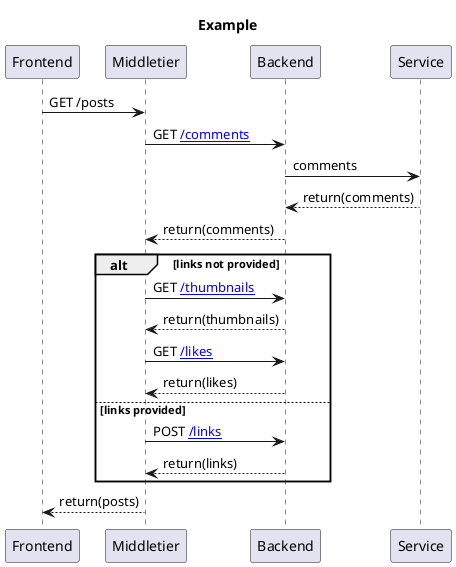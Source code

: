 @startuml
title Example

Frontend -> Middletier: GET /posts

Middletier -> Backend: GET [[http://example.com /comments]]
Backend -> Service: comments
Service --> Backend: return(comments)
Backend --> Middletier: return(comments)

alt links not provided
  Middletier -> Backend: GET [[http://example.com /thumbnails]]
  Backend --> Middletier: return(thumbnails)
  Middletier -> Backend: GET [[http://example.com /likes]]
  Backend --> Middletier: return(likes)
else  links provided
    Middletier -> Backend: POST [[http://example.com /links]]
    Backend --> Middletier: return(links)
end

Middletier --> Frontend: return(posts)
@enduml
